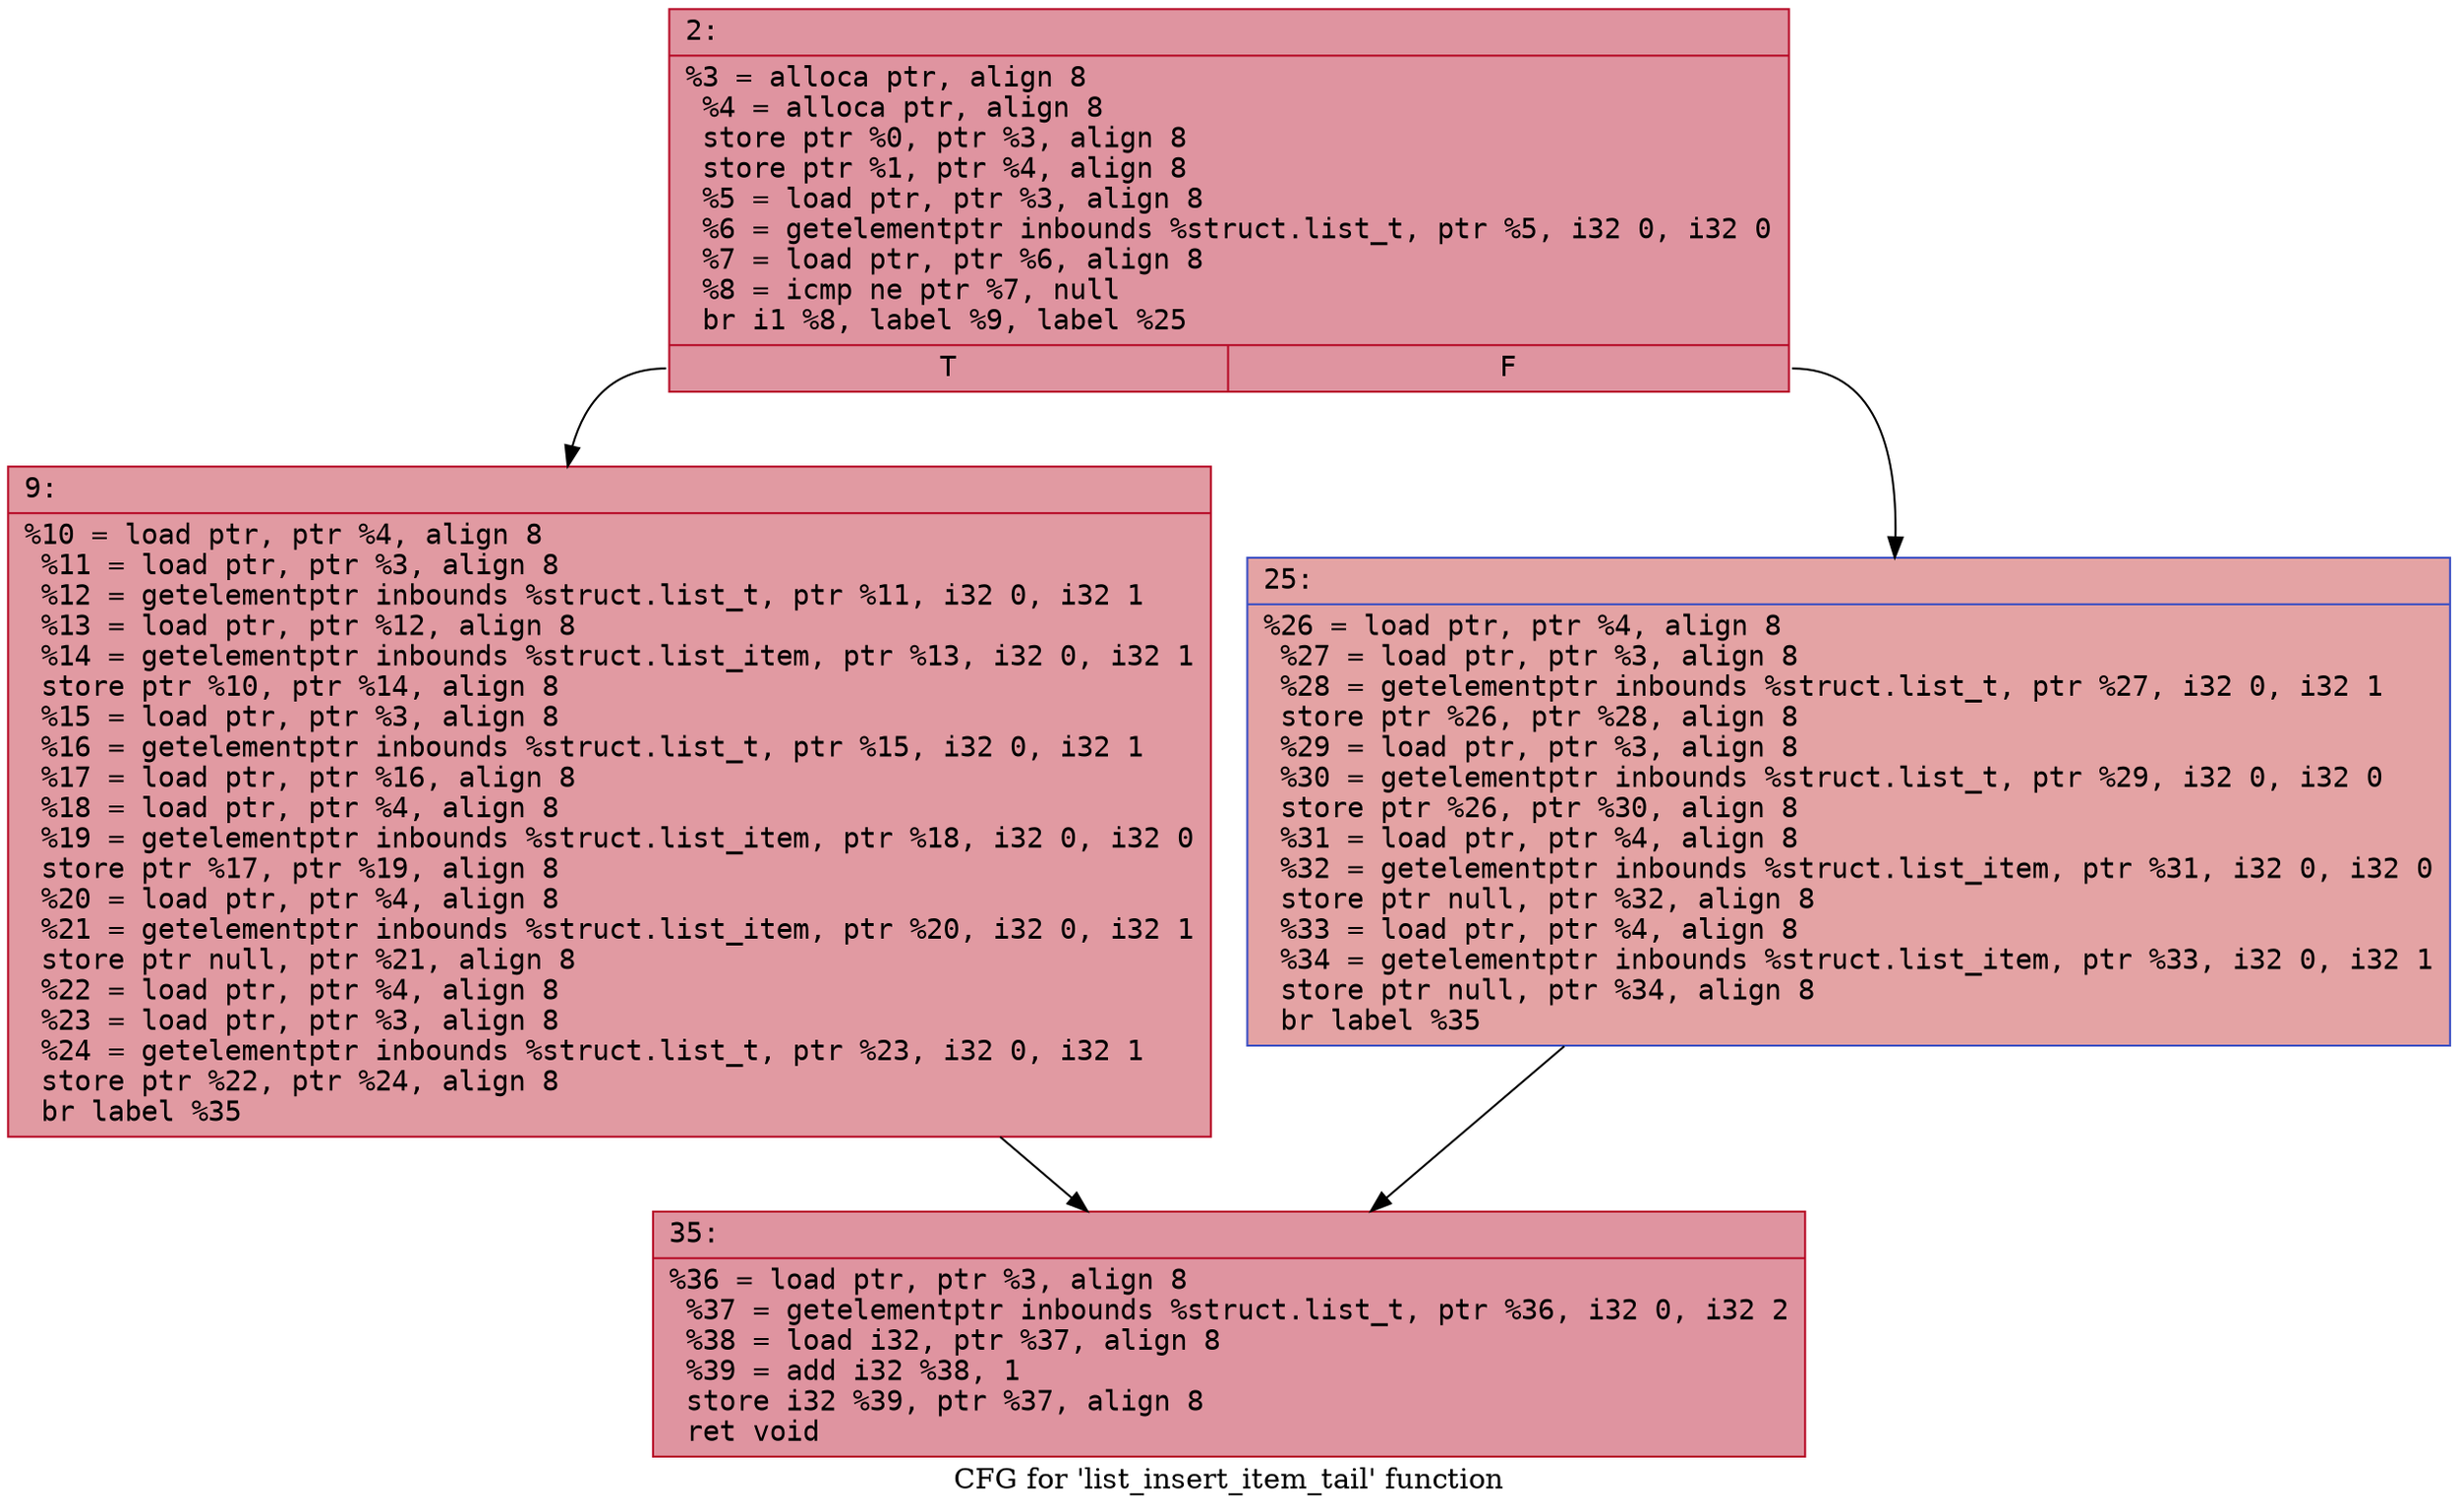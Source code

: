 digraph "CFG for 'list_insert_item_tail' function" {
	label="CFG for 'list_insert_item_tail' function";

	Node0x600002031810 [shape=record,color="#b70d28ff", style=filled, fillcolor="#b70d2870" fontname="Courier",label="{2:\l|  %3 = alloca ptr, align 8\l  %4 = alloca ptr, align 8\l  store ptr %0, ptr %3, align 8\l  store ptr %1, ptr %4, align 8\l  %5 = load ptr, ptr %3, align 8\l  %6 = getelementptr inbounds %struct.list_t, ptr %5, i32 0, i32 0\l  %7 = load ptr, ptr %6, align 8\l  %8 = icmp ne ptr %7, null\l  br i1 %8, label %9, label %25\l|{<s0>T|<s1>F}}"];
	Node0x600002031810:s0 -> Node0x600002031860[tooltip="2 -> 9\nProbability 62.50%" ];
	Node0x600002031810:s1 -> Node0x6000020318b0[tooltip="2 -> 25\nProbability 37.50%" ];
	Node0x600002031860 [shape=record,color="#b70d28ff", style=filled, fillcolor="#bb1b2c70" fontname="Courier",label="{9:\l|  %10 = load ptr, ptr %4, align 8\l  %11 = load ptr, ptr %3, align 8\l  %12 = getelementptr inbounds %struct.list_t, ptr %11, i32 0, i32 1\l  %13 = load ptr, ptr %12, align 8\l  %14 = getelementptr inbounds %struct.list_item, ptr %13, i32 0, i32 1\l  store ptr %10, ptr %14, align 8\l  %15 = load ptr, ptr %3, align 8\l  %16 = getelementptr inbounds %struct.list_t, ptr %15, i32 0, i32 1\l  %17 = load ptr, ptr %16, align 8\l  %18 = load ptr, ptr %4, align 8\l  %19 = getelementptr inbounds %struct.list_item, ptr %18, i32 0, i32 0\l  store ptr %17, ptr %19, align 8\l  %20 = load ptr, ptr %4, align 8\l  %21 = getelementptr inbounds %struct.list_item, ptr %20, i32 0, i32 1\l  store ptr null, ptr %21, align 8\l  %22 = load ptr, ptr %4, align 8\l  %23 = load ptr, ptr %3, align 8\l  %24 = getelementptr inbounds %struct.list_t, ptr %23, i32 0, i32 1\l  store ptr %22, ptr %24, align 8\l  br label %35\l}"];
	Node0x600002031860 -> Node0x600002031900[tooltip="9 -> 35\nProbability 100.00%" ];
	Node0x6000020318b0 [shape=record,color="#3d50c3ff", style=filled, fillcolor="#c32e3170" fontname="Courier",label="{25:\l|  %26 = load ptr, ptr %4, align 8\l  %27 = load ptr, ptr %3, align 8\l  %28 = getelementptr inbounds %struct.list_t, ptr %27, i32 0, i32 1\l  store ptr %26, ptr %28, align 8\l  %29 = load ptr, ptr %3, align 8\l  %30 = getelementptr inbounds %struct.list_t, ptr %29, i32 0, i32 0\l  store ptr %26, ptr %30, align 8\l  %31 = load ptr, ptr %4, align 8\l  %32 = getelementptr inbounds %struct.list_item, ptr %31, i32 0, i32 0\l  store ptr null, ptr %32, align 8\l  %33 = load ptr, ptr %4, align 8\l  %34 = getelementptr inbounds %struct.list_item, ptr %33, i32 0, i32 1\l  store ptr null, ptr %34, align 8\l  br label %35\l}"];
	Node0x6000020318b0 -> Node0x600002031900[tooltip="25 -> 35\nProbability 100.00%" ];
	Node0x600002031900 [shape=record,color="#b70d28ff", style=filled, fillcolor="#b70d2870" fontname="Courier",label="{35:\l|  %36 = load ptr, ptr %3, align 8\l  %37 = getelementptr inbounds %struct.list_t, ptr %36, i32 0, i32 2\l  %38 = load i32, ptr %37, align 8\l  %39 = add i32 %38, 1\l  store i32 %39, ptr %37, align 8\l  ret void\l}"];
}
